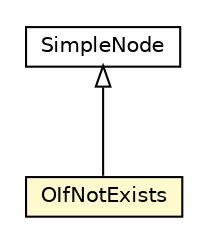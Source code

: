 #!/usr/local/bin/dot
#
# Class diagram 
# Generated by UMLGraph version R5_6-24-gf6e263 (http://www.umlgraph.org/)
#

digraph G {
	edge [fontname="Helvetica",fontsize=10,labelfontname="Helvetica",labelfontsize=10];
	node [fontname="Helvetica",fontsize=10,shape=plaintext];
	nodesep=0.25;
	ranksep=0.5;
	// com.orientechnologies.orient.core.sql.parser.OIfNotExists
	c1990204 [label=<<table title="com.orientechnologies.orient.core.sql.parser.OIfNotExists" border="0" cellborder="1" cellspacing="0" cellpadding="2" port="p" bgcolor="lemonChiffon" href="./OIfNotExists.html">
		<tr><td><table border="0" cellspacing="0" cellpadding="1">
<tr><td align="center" balign="center"> OIfNotExists </td></tr>
		</table></td></tr>
		</table>>, URL="./OIfNotExists.html", fontname="Helvetica", fontcolor="black", fontsize=10.0];
	// com.orientechnologies.orient.core.sql.parser.SimpleNode
	c1990256 [label=<<table title="com.orientechnologies.orient.core.sql.parser.SimpleNode" border="0" cellborder="1" cellspacing="0" cellpadding="2" port="p" href="./SimpleNode.html">
		<tr><td><table border="0" cellspacing="0" cellpadding="1">
<tr><td align="center" balign="center"> SimpleNode </td></tr>
		</table></td></tr>
		</table>>, URL="./SimpleNode.html", fontname="Helvetica", fontcolor="black", fontsize=10.0];
	//com.orientechnologies.orient.core.sql.parser.OIfNotExists extends com.orientechnologies.orient.core.sql.parser.SimpleNode
	c1990256:p -> c1990204:p [dir=back,arrowtail=empty];
}

